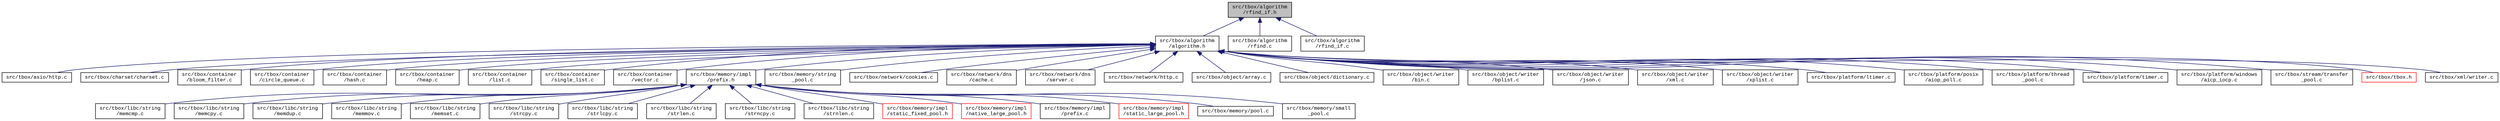 digraph "src/tbox/algorithm/rfind_if.h"
{
  edge [fontname="CourierNew",fontsize="10",labelfontname="CourierNew",labelfontsize="10"];
  node [fontname="CourierNew",fontsize="10",shape=record];
  Node1 [label="src/tbox/algorithm\l/rfind_if.h",height=0.2,width=0.4,color="black", fillcolor="grey75", style="filled" fontcolor="black"];
  Node1 -> Node2 [dir="back",color="midnightblue",fontsize="10",style="solid",fontname="CourierNew"];
  Node2 [label="src/tbox/algorithm\l/algorithm.h",height=0.2,width=0.4,color="black", fillcolor="white", style="filled",URL="$df/dd9/algorithm_8h.html"];
  Node2 -> Node3 [dir="back",color="midnightblue",fontsize="10",style="solid",fontname="CourierNew"];
  Node3 [label="src/tbox/asio/http.c",height=0.2,width=0.4,color="black", fillcolor="white", style="filled",URL="$dc/d2c/asio_2http_8c_source.html"];
  Node2 -> Node4 [dir="back",color="midnightblue",fontsize="10",style="solid",fontname="CourierNew"];
  Node4 [label="src/tbox/charset/charset.c",height=0.2,width=0.4,color="black", fillcolor="white", style="filled",URL="$db/d0c/charset_2charset_8c_source.html"];
  Node2 -> Node5 [dir="back",color="midnightblue",fontsize="10",style="solid",fontname="CourierNew"];
  Node5 [label="src/tbox/container\l/bloom_filter.c",height=0.2,width=0.4,color="black", fillcolor="white", style="filled",URL="$dc/d02/bloom__filter_8c.html"];
  Node2 -> Node6 [dir="back",color="midnightblue",fontsize="10",style="solid",fontname="CourierNew"];
  Node6 [label="src/tbox/container\l/circle_queue.c",height=0.2,width=0.4,color="black", fillcolor="white", style="filled",URL="$da/d7e/circle__queue_8c.html"];
  Node2 -> Node7 [dir="back",color="midnightblue",fontsize="10",style="solid",fontname="CourierNew"];
  Node7 [label="src/tbox/container\l/hash.c",height=0.2,width=0.4,color="black", fillcolor="white", style="filled",URL="$d1/d04/hash_8c_source.html"];
  Node2 -> Node8 [dir="back",color="midnightblue",fontsize="10",style="solid",fontname="CourierNew"];
  Node8 [label="src/tbox/container\l/heap.c",height=0.2,width=0.4,color="black", fillcolor="white", style="filled",URL="$d2/d29/heap_8c.html"];
  Node2 -> Node9 [dir="back",color="midnightblue",fontsize="10",style="solid",fontname="CourierNew"];
  Node9 [label="src/tbox/container\l/list.c",height=0.2,width=0.4,color="black", fillcolor="white", style="filled",URL="$d7/d40/list_8c.html"];
  Node2 -> Node10 [dir="back",color="midnightblue",fontsize="10",style="solid",fontname="CourierNew"];
  Node10 [label="src/tbox/container\l/single_list.c",height=0.2,width=0.4,color="black", fillcolor="white", style="filled",URL="$d6/dc3/single__list_8c.html"];
  Node2 -> Node11 [dir="back",color="midnightblue",fontsize="10",style="solid",fontname="CourierNew"];
  Node11 [label="src/tbox/container\l/vector.c",height=0.2,width=0.4,color="black", fillcolor="white", style="filled",URL="$df/dfa/vector_8c.html"];
  Node2 -> Node12 [dir="back",color="midnightblue",fontsize="10",style="solid",fontname="CourierNew"];
  Node12 [label="src/tbox/memory/impl\l/prefix.h",height=0.2,width=0.4,color="black", fillcolor="white", style="filled",URL="$d8/dad/memory_2impl_2prefix_8h_source.html"];
  Node12 -> Node13 [dir="back",color="midnightblue",fontsize="10",style="solid",fontname="CourierNew"];
  Node13 [label="src/tbox/libc/string\l/memcmp.c",height=0.2,width=0.4,color="black", fillcolor="white", style="filled",URL="$d5/d21/memcmp_8c_source.html"];
  Node12 -> Node14 [dir="back",color="midnightblue",fontsize="10",style="solid",fontname="CourierNew"];
  Node14 [label="src/tbox/libc/string\l/memcpy.c",height=0.2,width=0.4,color="black", fillcolor="white", style="filled",URL="$d4/d16/memcpy_8c_source.html"];
  Node12 -> Node15 [dir="back",color="midnightblue",fontsize="10",style="solid",fontname="CourierNew"];
  Node15 [label="src/tbox/libc/string\l/memdup.c",height=0.2,width=0.4,color="black", fillcolor="white", style="filled",URL="$dc/d2a/memdup_8c.html"];
  Node12 -> Node16 [dir="back",color="midnightblue",fontsize="10",style="solid",fontname="CourierNew"];
  Node16 [label="src/tbox/libc/string\l/memmov.c",height=0.2,width=0.4,color="black", fillcolor="white", style="filled",URL="$db/da4/memmov_8c_source.html"];
  Node12 -> Node17 [dir="back",color="midnightblue",fontsize="10",style="solid",fontname="CourierNew"];
  Node17 [label="src/tbox/libc/string\l/memset.c",height=0.2,width=0.4,color="black", fillcolor="white", style="filled",URL="$d3/db7/memset_8c_source.html"];
  Node12 -> Node18 [dir="back",color="midnightblue",fontsize="10",style="solid",fontname="CourierNew"];
  Node18 [label="src/tbox/libc/string\l/strcpy.c",height=0.2,width=0.4,color="black", fillcolor="white", style="filled",URL="$d1/d1d/strcpy_8c_source.html"];
  Node12 -> Node19 [dir="back",color="midnightblue",fontsize="10",style="solid",fontname="CourierNew"];
  Node19 [label="src/tbox/libc/string\l/strlcpy.c",height=0.2,width=0.4,color="black", fillcolor="white", style="filled",URL="$d2/d37/strlcpy_8c_source.html"];
  Node12 -> Node20 [dir="back",color="midnightblue",fontsize="10",style="solid",fontname="CourierNew"];
  Node20 [label="src/tbox/libc/string\l/strlen.c",height=0.2,width=0.4,color="black", fillcolor="white", style="filled",URL="$d3/d67/strlen_8c_source.html"];
  Node12 -> Node21 [dir="back",color="midnightblue",fontsize="10",style="solid",fontname="CourierNew"];
  Node21 [label="src/tbox/libc/string\l/strncpy.c",height=0.2,width=0.4,color="black", fillcolor="white", style="filled",URL="$d4/d5d/strncpy_8c_source.html"];
  Node12 -> Node22 [dir="back",color="midnightblue",fontsize="10",style="solid",fontname="CourierNew"];
  Node22 [label="src/tbox/libc/string\l/strnlen.c",height=0.2,width=0.4,color="black", fillcolor="white", style="filled",URL="$d3/dcf/strnlen_8c_source.html"];
  Node12 -> Node23 [dir="back",color="midnightblue",fontsize="10",style="solid",fontname="CourierNew"];
  Node23 [label="src/tbox/memory/impl\l/static_fixed_pool.h",height=0.2,width=0.4,color="red", fillcolor="white", style="filled",URL="$d2/d86/static__fixed__pool_8h.html"];
  Node12 -> Node24 [dir="back",color="midnightblue",fontsize="10",style="solid",fontname="CourierNew"];
  Node24 [label="src/tbox/memory/impl\l/native_large_pool.h",height=0.2,width=0.4,color="red", fillcolor="white", style="filled",URL="$db/d59/native__large__pool_8h_source.html"];
  Node12 -> Node25 [dir="back",color="midnightblue",fontsize="10",style="solid",fontname="CourierNew"];
  Node25 [label="src/tbox/memory/impl\l/prefix.c",height=0.2,width=0.4,color="black", fillcolor="white", style="filled",URL="$df/db5/memory_2impl_2prefix_8c_source.html"];
  Node12 -> Node26 [dir="back",color="midnightblue",fontsize="10",style="solid",fontname="CourierNew"];
  Node26 [label="src/tbox/memory/impl\l/static_large_pool.h",height=0.2,width=0.4,color="red", fillcolor="white", style="filled",URL="$d8/d36/static__large__pool_8h_source.html"];
  Node12 -> Node27 [dir="back",color="midnightblue",fontsize="10",style="solid",fontname="CourierNew"];
  Node27 [label="src/tbox/memory/pool.c",height=0.2,width=0.4,color="black", fillcolor="white", style="filled",URL="$d4/de5/pool_8c.html"];
  Node12 -> Node28 [dir="back",color="midnightblue",fontsize="10",style="solid",fontname="CourierNew"];
  Node28 [label="src/tbox/memory/small\l_pool.c",height=0.2,width=0.4,color="black", fillcolor="white", style="filled",URL="$d9/d61/small__pool_8c.html"];
  Node2 -> Node29 [dir="back",color="midnightblue",fontsize="10",style="solid",fontname="CourierNew"];
  Node29 [label="src/tbox/memory/string\l_pool.c",height=0.2,width=0.4,color="black", fillcolor="white", style="filled",URL="$d3/d3f/string__pool_8c.html"];
  Node2 -> Node30 [dir="back",color="midnightblue",fontsize="10",style="solid",fontname="CourierNew"];
  Node30 [label="src/tbox/network/cookies.c",height=0.2,width=0.4,color="black", fillcolor="white", style="filled",URL="$db/d79/cookies_8c.html"];
  Node2 -> Node31 [dir="back",color="midnightblue",fontsize="10",style="solid",fontname="CourierNew"];
  Node31 [label="src/tbox/network/dns\l/cache.c",height=0.2,width=0.4,color="black", fillcolor="white", style="filled",URL="$d0/d49/network_2dns_2cache_8c_source.html"];
  Node2 -> Node32 [dir="back",color="midnightblue",fontsize="10",style="solid",fontname="CourierNew"];
  Node32 [label="src/tbox/network/dns\l/server.c",height=0.2,width=0.4,color="black", fillcolor="white", style="filled",URL="$d1/d20/server_8c.html"];
  Node2 -> Node33 [dir="back",color="midnightblue",fontsize="10",style="solid",fontname="CourierNew"];
  Node33 [label="src/tbox/network/http.c",height=0.2,width=0.4,color="black", fillcolor="white", style="filled",URL="$d1/daa/network_2http_8c_source.html"];
  Node2 -> Node34 [dir="back",color="midnightblue",fontsize="10",style="solid",fontname="CourierNew"];
  Node34 [label="src/tbox/object/array.c",height=0.2,width=0.4,color="black", fillcolor="white", style="filled",URL="$dc/dcc/array_8c.html"];
  Node2 -> Node35 [dir="back",color="midnightblue",fontsize="10",style="solid",fontname="CourierNew"];
  Node35 [label="src/tbox/object/dictionary.c",height=0.2,width=0.4,color="black", fillcolor="white", style="filled",URL="$d3/d7e/dictionary_8c.html"];
  Node2 -> Node36 [dir="back",color="midnightblue",fontsize="10",style="solid",fontname="CourierNew"];
  Node36 [label="src/tbox/object/writer\l/bin.c",height=0.2,width=0.4,color="black", fillcolor="white", style="filled",URL="$d2/df5/writer_2bin_8c_source.html"];
  Node2 -> Node37 [dir="back",color="midnightblue",fontsize="10",style="solid",fontname="CourierNew"];
  Node37 [label="src/tbox/object/writer\l/bplist.c",height=0.2,width=0.4,color="black", fillcolor="white", style="filled",URL="$d2/d54/writer_2bplist_8c_source.html"];
  Node2 -> Node38 [dir="back",color="midnightblue",fontsize="10",style="solid",fontname="CourierNew"];
  Node38 [label="src/tbox/object/writer\l/json.c",height=0.2,width=0.4,color="black", fillcolor="white", style="filled",URL="$d9/d9f/writer_2json_8c_source.html"];
  Node2 -> Node39 [dir="back",color="midnightblue",fontsize="10",style="solid",fontname="CourierNew"];
  Node39 [label="src/tbox/object/writer\l/xml.c",height=0.2,width=0.4,color="black", fillcolor="white", style="filled",URL="$d1/d7b/writer_2xml_8c_source.html"];
  Node2 -> Node40 [dir="back",color="midnightblue",fontsize="10",style="solid",fontname="CourierNew"];
  Node40 [label="src/tbox/object/writer\l/xplist.c",height=0.2,width=0.4,color="black", fillcolor="white", style="filled",URL="$dd/d59/writer_2xplist_8c_source.html"];
  Node2 -> Node41 [dir="back",color="midnightblue",fontsize="10",style="solid",fontname="CourierNew"];
  Node41 [label="src/tbox/platform/ltimer.c",height=0.2,width=0.4,color="black", fillcolor="white", style="filled",URL="$d7/d10/ltimer_8c.html"];
  Node2 -> Node42 [dir="back",color="midnightblue",fontsize="10",style="solid",fontname="CourierNew"];
  Node42 [label="src/tbox/platform/posix\l/aiop_poll.c",height=0.2,width=0.4,color="black", fillcolor="white", style="filled",URL="$d7/dbe/aiop__poll_8c.html"];
  Node2 -> Node43 [dir="back",color="midnightblue",fontsize="10",style="solid",fontname="CourierNew"];
  Node43 [label="src/tbox/platform/thread\l_pool.c",height=0.2,width=0.4,color="black", fillcolor="white", style="filled",URL="$db/d84/thread__pool_8c.html"];
  Node2 -> Node44 [dir="back",color="midnightblue",fontsize="10",style="solid",fontname="CourierNew"];
  Node44 [label="src/tbox/platform/timer.c",height=0.2,width=0.4,color="black", fillcolor="white", style="filled",URL="$df/d41/timer_8c.html"];
  Node2 -> Node45 [dir="back",color="midnightblue",fontsize="10",style="solid",fontname="CourierNew"];
  Node45 [label="src/tbox/platform/windows\l/aicp_iocp.c",height=0.2,width=0.4,color="black", fillcolor="white", style="filled",URL="$da/d07/aicp__iocp_8c.html"];
  Node2 -> Node46 [dir="back",color="midnightblue",fontsize="10",style="solid",fontname="CourierNew"];
  Node46 [label="src/tbox/stream/transfer\l_pool.c",height=0.2,width=0.4,color="black", fillcolor="white", style="filled",URL="$d0/d9e/transfer__pool_8c.html"];
  Node2 -> Node47 [dir="back",color="midnightblue",fontsize="10",style="solid",fontname="CourierNew"];
  Node47 [label="src/tbox/tbox.h",height=0.2,width=0.4,color="red", fillcolor="white", style="filled",URL="$da/dec/tbox_8h.html"];
  Node2 -> Node48 [dir="back",color="midnightblue",fontsize="10",style="solid",fontname="CourierNew"];
  Node48 [label="src/tbox/xml/writer.c",height=0.2,width=0.4,color="black", fillcolor="white", style="filled",URL="$d6/d41/xml_2writer_8c_source.html"];
  Node1 -> Node49 [dir="back",color="midnightblue",fontsize="10",style="solid",fontname="CourierNew"];
  Node49 [label="src/tbox/algorithm\l/rfind.c",height=0.2,width=0.4,color="black", fillcolor="white", style="filled",URL="$d4/dbb/rfind_8c.html"];
  Node1 -> Node50 [dir="back",color="midnightblue",fontsize="10",style="solid",fontname="CourierNew"];
  Node50 [label="src/tbox/algorithm\l/rfind_if.c",height=0.2,width=0.4,color="black", fillcolor="white", style="filled",URL="$d1/d16/rfind__if_8c.html"];
}
